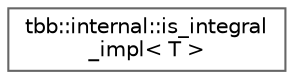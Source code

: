 digraph "类继承关系图"
{
 // LATEX_PDF_SIZE
  bgcolor="transparent";
  edge [fontname=Helvetica,fontsize=10,labelfontname=Helvetica,labelfontsize=10];
  node [fontname=Helvetica,fontsize=10,shape=box,height=0.2,width=0.4];
  rankdir="LR";
  Node0 [id="Node000000",label="tbb::internal::is_integral\l_impl\< T \>",height=0.2,width=0.4,color="grey40", fillcolor="white", style="filled",URL="$structtbb_1_1internal_1_1is__integral__impl.html",tooltip="Partial support for std::is_integral"];
}
